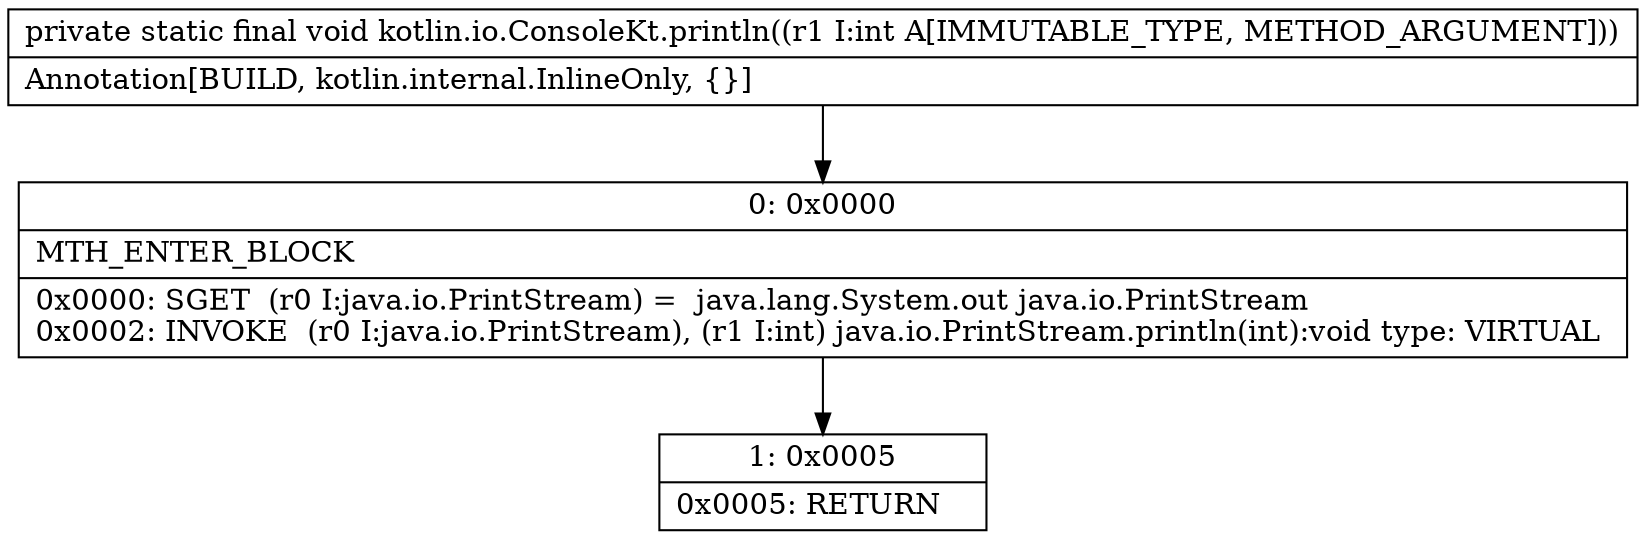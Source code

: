 digraph "CFG forkotlin.io.ConsoleKt.println(I)V" {
Node_0 [shape=record,label="{0\:\ 0x0000|MTH_ENTER_BLOCK\l|0x0000: SGET  (r0 I:java.io.PrintStream) =  java.lang.System.out java.io.PrintStream \l0x0002: INVOKE  (r0 I:java.io.PrintStream), (r1 I:int) java.io.PrintStream.println(int):void type: VIRTUAL \l}"];
Node_1 [shape=record,label="{1\:\ 0x0005|0x0005: RETURN   \l}"];
MethodNode[shape=record,label="{private static final void kotlin.io.ConsoleKt.println((r1 I:int A[IMMUTABLE_TYPE, METHOD_ARGUMENT]))  | Annotation[BUILD, kotlin.internal.InlineOnly, \{\}]\l}"];
MethodNode -> Node_0;
Node_0 -> Node_1;
}

